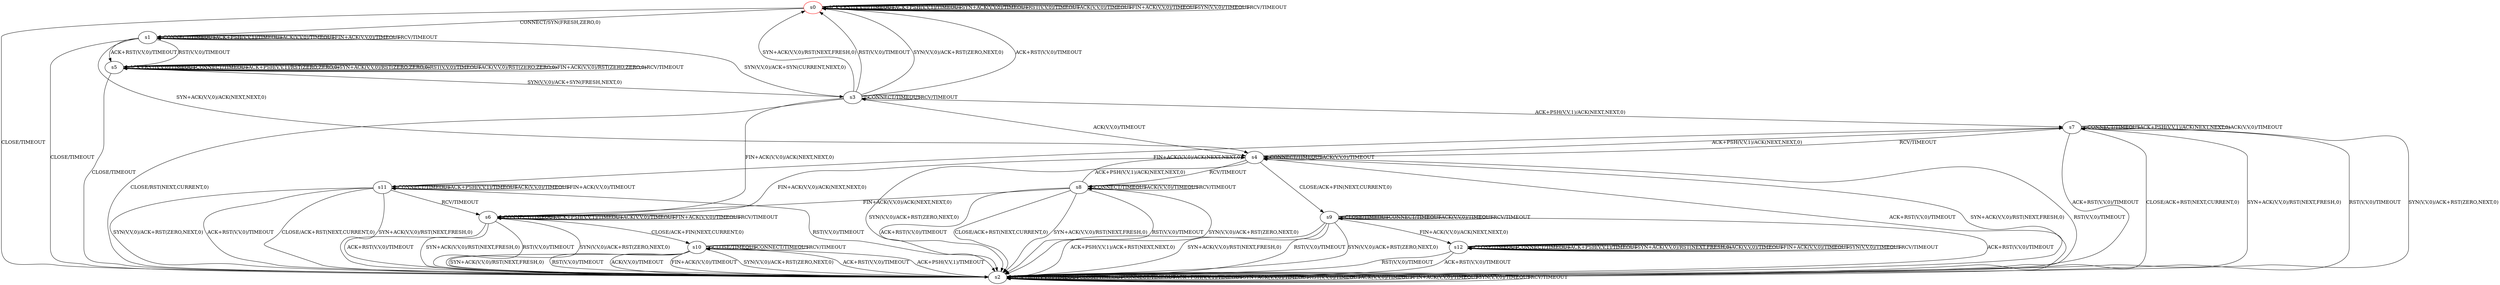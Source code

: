 digraph G {
label=""
s0 [color="red"]
s1
s2
s3
s4
s5
s6
s7
s8
s9
s10
s11
s12
s0 [label="s0"];
s0 -> s0[label="ACK+RST(V,V,0)/TIMEOUT"]
s0 -> s2[label="CLOSE/TIMEOUT"]
s0 -> s1[label="CONNECT/SYN(FRESH,ZERO,0)"]
s0 -> s0[label="ACK+PSH(V,V,1)/TIMEOUT"]
s0 -> s0[label="SYN+ACK(V,V,0)/TIMEOUT"]
s0 -> s0[label="RST(V,V,0)/TIMEOUT"]
s0 -> s0[label="ACK(V,V,0)/TIMEOUT"]
s0 -> s0[label="FIN+ACK(V,V,0)/TIMEOUT"]
s0 -> s0[label="SYN(V,V,0)/TIMEOUT"]
s0 -> s0[label="RCV/TIMEOUT"]
s1 [label="s1"];
s1 -> s5[label="ACK+RST(V,V,0)/TIMEOUT"]
s1 -> s2[label="CLOSE/TIMEOUT"]
s1 -> s1[label="CONNECT/TIMEOUT"]
s1 -> s1[label="ACK+PSH(V,V,1)/TIMEOUT"]
s1 -> s4[label="SYN+ACK(V,V,0)/ACK(NEXT,NEXT,0)"]
s1 -> s5[label="RST(V,V,0)/TIMEOUT"]
s1 -> s1[label="ACK(V,V,0)/TIMEOUT"]
s1 -> s1[label="FIN+ACK(V,V,0)/TIMEOUT"]
s1 -> s3[label="SYN(V,V,0)/ACK+SYN(CURRENT,NEXT,0)"]
s1 -> s1[label="RCV/TIMEOUT"]
s2 [label="s2"];
s2 -> s2[label="ACK+RST(V,V,0)/TIMEOUT"]
s2 -> s2[label="CLOSE/TIMEOUT"]
s2 -> s2[label="CONNECT/TIMEOUT"]
s2 -> s2[label="ACK+PSH(V,V,1)/TIMEOUT"]
s2 -> s2[label="SYN+ACK(V,V,0)/TIMEOUT"]
s2 -> s2[label="RST(V,V,0)/TIMEOUT"]
s2 -> s2[label="ACK(V,V,0)/TIMEOUT"]
s2 -> s2[label="FIN+ACK(V,V,0)/TIMEOUT"]
s2 -> s2[label="SYN(V,V,0)/TIMEOUT"]
s2 -> s2[label="RCV/TIMEOUT"]
s3 [label="s3"];
s3 -> s0[label="ACK+RST(V,V,0)/TIMEOUT"]
s3 -> s2[label="CLOSE/RST(NEXT,CURRENT,0)"]
s3 -> s3[label="CONNECT/TIMEOUT"]
s3 -> s7[label="ACK+PSH(V,V,1)/ACK(NEXT,NEXT,0)"]
s3 -> s0[label="SYN+ACK(V,V,0)/RST(NEXT,FRESH,0)"]
s3 -> s0[label="RST(V,V,0)/TIMEOUT"]
s3 -> s4[label="ACK(V,V,0)/TIMEOUT"]
s3 -> s6[label="FIN+ACK(V,V,0)/ACK(NEXT,NEXT,0)"]
s3 -> s0[label="SYN(V,V,0)/ACK+RST(ZERO,NEXT,0)"]
s3 -> s3[label="RCV/TIMEOUT"]
s4 [label="s4"];
s4 -> s2[label="ACK+RST(V,V,0)/TIMEOUT"]
s4 -> s9[label="CLOSE/ACK+FIN(NEXT,CURRENT,0)"]
s4 -> s4[label="CONNECT/TIMEOUT"]
s4 -> s7[label="ACK+PSH(V,V,1)/ACK(NEXT,NEXT,0)"]
s4 -> s2[label="SYN+ACK(V,V,0)/RST(NEXT,FRESH,0)"]
s4 -> s2[label="RST(V,V,0)/TIMEOUT"]
s4 -> s4[label="ACK(V,V,0)/TIMEOUT"]
s4 -> s6[label="FIN+ACK(V,V,0)/ACK(NEXT,NEXT,0)"]
s4 -> s2[label="SYN(V,V,0)/ACK+RST(ZERO,NEXT,0)"]
s4 -> s8[label="RCV/TIMEOUT"]
s5 [label="s5"];
s5 -> s5[label="ACK+RST(V,V,0)/TIMEOUT"]
s5 -> s2[label="CLOSE/TIMEOUT"]
s5 -> s5[label="CONNECT/TIMEOUT"]
s5 -> s5[label="ACK+PSH(V,V,1)/RST(ZERO,ZERO,0)"]
s5 -> s5[label="SYN+ACK(V,V,0)/RST(ZERO,ZERO,0)"]
s5 -> s5[label="RST(V,V,0)/TIMEOUT"]
s5 -> s5[label="ACK(V,V,0)/RST(ZERO,ZERO,0)"]
s5 -> s5[label="FIN+ACK(V,V,0)/RST(ZERO,ZERO,0)"]
s5 -> s3[label="SYN(V,V,0)/ACK+SYN(FRESH,NEXT,0)"]
s5 -> s5[label="RCV/TIMEOUT"]
s6 [label="s6"];
s6 -> s2[label="ACK+RST(V,V,0)/TIMEOUT"]
s6 -> s10[label="CLOSE/ACK+FIN(NEXT,CURRENT,0)"]
s6 -> s6[label="CONNECT/TIMEOUT"]
s6 -> s6[label="ACK+PSH(V,V,1)/TIMEOUT"]
s6 -> s2[label="SYN+ACK(V,V,0)/RST(NEXT,FRESH,0)"]
s6 -> s2[label="RST(V,V,0)/TIMEOUT"]
s6 -> s6[label="ACK(V,V,0)/TIMEOUT"]
s6 -> s6[label="FIN+ACK(V,V,0)/TIMEOUT"]
s6 -> s2[label="SYN(V,V,0)/ACK+RST(ZERO,NEXT,0)"]
s6 -> s6[label="RCV/TIMEOUT"]
s7 [label="s7"];
s7 -> s2[label="ACK+RST(V,V,0)/TIMEOUT"]
s7 -> s2[label="CLOSE/ACK+RST(NEXT,CURRENT,0)"]
s7 -> s7[label="CONNECT/TIMEOUT"]
s7 -> s7[label="ACK+PSH(V,V,1)/ACK(NEXT,NEXT,0)"]
s7 -> s2[label="SYN+ACK(V,V,0)/RST(NEXT,FRESH,0)"]
s7 -> s2[label="RST(V,V,0)/TIMEOUT"]
s7 -> s7[label="ACK(V,V,0)/TIMEOUT"]
s7 -> s11[label="FIN+ACK(V,V,0)/ACK(NEXT,NEXT,0)"]
s7 -> s2[label="SYN(V,V,0)/ACK+RST(ZERO,NEXT,0)"]
s7 -> s4[label="RCV/TIMEOUT"]
s8 [label="s8"];
s8 -> s2[label="ACK+RST(V,V,0)/TIMEOUT"]
s8 -> s2[label="CLOSE/ACK+RST(NEXT,CURRENT,0)"]
s8 -> s8[label="CONNECT/TIMEOUT"]
s8 -> s4[label="ACK+PSH(V,V,1)/ACK(NEXT,NEXT,0)"]
s8 -> s2[label="SYN+ACK(V,V,0)/RST(NEXT,FRESH,0)"]
s8 -> s2[label="RST(V,V,0)/TIMEOUT"]
s8 -> s8[label="ACK(V,V,0)/TIMEOUT"]
s8 -> s6[label="FIN+ACK(V,V,0)/ACK(NEXT,NEXT,0)"]
s8 -> s2[label="SYN(V,V,0)/ACK+RST(ZERO,NEXT,0)"]
s8 -> s8[label="RCV/TIMEOUT"]
s9 [label="s9"];
s9 -> s2[label="ACK+RST(V,V,0)/TIMEOUT"]
s9 -> s9[label="CLOSE/TIMEOUT"]
s9 -> s9[label="CONNECT/TIMEOUT"]
s9 -> s2[label="ACK+PSH(V,V,1)/ACK+RST(NEXT,NEXT,0)"]
s9 -> s2[label="SYN+ACK(V,V,0)/RST(NEXT,FRESH,0)"]
s9 -> s2[label="RST(V,V,0)/TIMEOUT"]
s9 -> s9[label="ACK(V,V,0)/TIMEOUT"]
s9 -> s12[label="FIN+ACK(V,V,0)/ACK(NEXT,NEXT,0)"]
s9 -> s2[label="SYN(V,V,0)/ACK+RST(ZERO,NEXT,0)"]
s9 -> s9[label="RCV/TIMEOUT"]
s10 [label="s10"];
s10 -> s2[label="ACK+RST(V,V,0)/TIMEOUT"]
s10 -> s10[label="CLOSE/TIMEOUT"]
s10 -> s10[label="CONNECT/TIMEOUT"]
s10 -> s2[label="ACK+PSH(V,V,1)/TIMEOUT"]
s10 -> s2[label="SYN+ACK(V,V,0)/RST(NEXT,FRESH,0)"]
s10 -> s2[label="RST(V,V,0)/TIMEOUT"]
s10 -> s2[label="ACK(V,V,0)/TIMEOUT"]
s10 -> s2[label="FIN+ACK(V,V,0)/TIMEOUT"]
s10 -> s2[label="SYN(V,V,0)/ACK+RST(ZERO,NEXT,0)"]
s10 -> s10[label="RCV/TIMEOUT"]
s11 [label="s11"];
s11 -> s2[label="ACK+RST(V,V,0)/TIMEOUT"]
s11 -> s2[label="CLOSE/ACK+RST(NEXT,CURRENT,0)"]
s11 -> s11[label="CONNECT/TIMEOUT"]
s11 -> s11[label="ACK+PSH(V,V,1)/TIMEOUT"]
s11 -> s2[label="SYN+ACK(V,V,0)/RST(NEXT,FRESH,0)"]
s11 -> s2[label="RST(V,V,0)/TIMEOUT"]
s11 -> s11[label="ACK(V,V,0)/TIMEOUT"]
s11 -> s11[label="FIN+ACK(V,V,0)/TIMEOUT"]
s11 -> s2[label="SYN(V,V,0)/ACK+RST(ZERO,NEXT,0)"]
s11 -> s6[label="RCV/TIMEOUT"]
s12 [label="s12"];
s12 -> s2[label="ACK+RST(V,V,0)/TIMEOUT"]
s12 -> s12[label="CLOSE/TIMEOUT"]
s12 -> s12[label="CONNECT/TIMEOUT"]
s12 -> s12[label="ACK+PSH(V,V,1)/TIMEOUT"]
s12 -> s12[label="SYN+ACK(V,V,0)/RST(NEXT,FRESH,0)"]
s12 -> s2[label="RST(V,V,0)/TIMEOUT"]
s12 -> s12[label="ACK(V,V,0)/TIMEOUT"]
s12 -> s12[label="FIN+ACK(V,V,0)/TIMEOUT"]
s12 -> s12[label="SYN(V,V,0)/TIMEOUT"]
s12 -> s12[label="RCV/TIMEOUT"]
}
